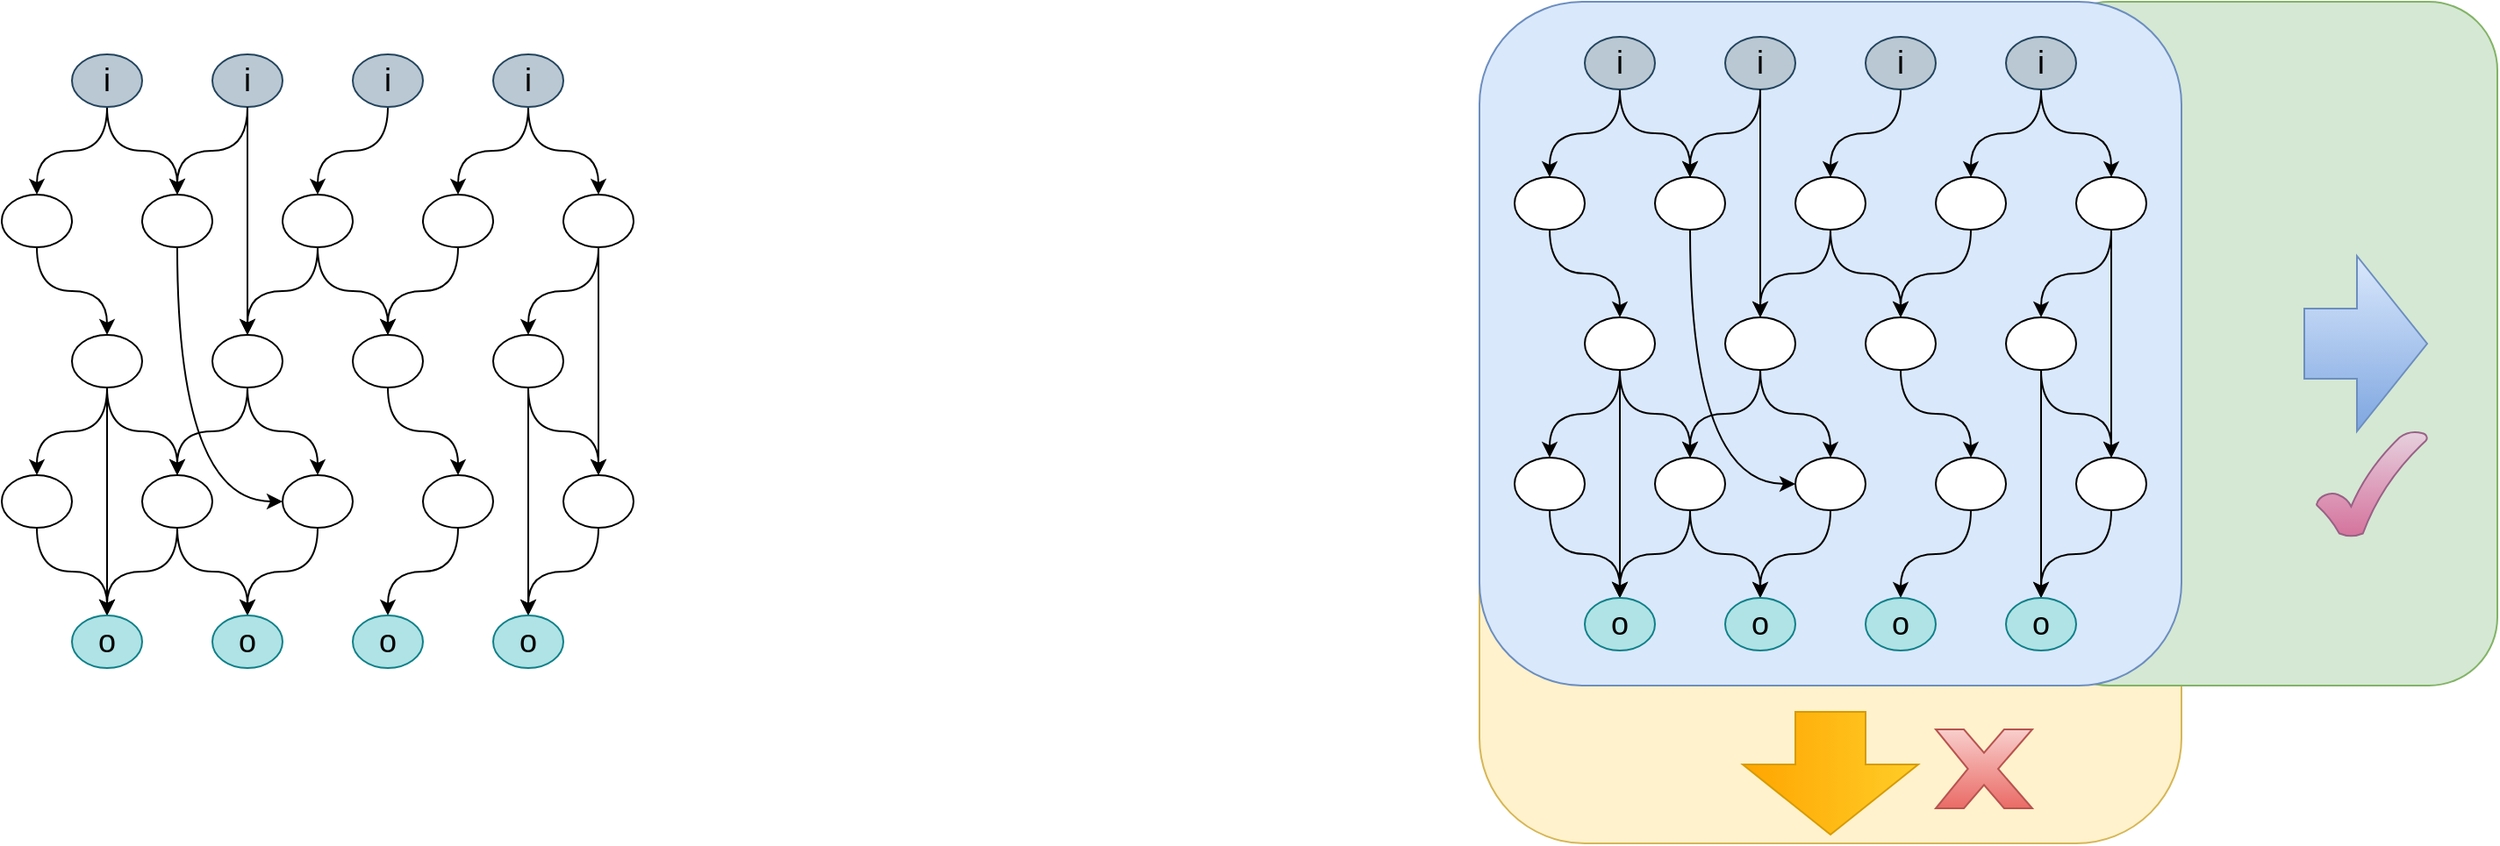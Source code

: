 <mxfile version="24.6.4" type="github" pages="3">
  <diagram id="PhRuBHv0i8EUlA6rLvvD" name="第 1 页">
    <mxGraphModel dx="2856" dy="868" grid="0" gridSize="10" guides="1" tooltips="1" connect="1" arrows="1" fold="1" page="1" pageScale="1" pageWidth="1169" pageHeight="827" math="0" shadow="0">
      <root>
        <mxCell id="0" />
        <mxCell id="1" parent="0" />
        <mxCell id="JfLVG5m1EXEwXLsJx_JC-55" value="" style="rounded=1;whiteSpace=wrap;html=1;fontFamily=Helvetica;fontSize=11;labelBackgroundColor=default;fillColor=#fff2cc;strokeColor=#d6b656;" vertex="1" parent="1">
          <mxGeometry x="100" y="160" width="400" height="430" as="geometry" />
        </mxCell>
        <mxCell id="JfLVG5m1EXEwXLsJx_JC-53" value="" style="rounded=1;whiteSpace=wrap;html=1;fontFamily=Helvetica;fontSize=11;labelBackgroundColor=default;fillColor=#d5e8d4;strokeColor=#82b366;" vertex="1" parent="1">
          <mxGeometry x="420" y="110" width="260" height="390" as="geometry" />
        </mxCell>
        <mxCell id="JfLVG5m1EXEwXLsJx_JC-52" value="" style="rounded=1;whiteSpace=wrap;html=1;fontFamily=Helvetica;fontSize=11;labelBackgroundColor=default;fillColor=#dae8fc;strokeColor=#6c8ebf;" vertex="1" parent="1">
          <mxGeometry x="100" y="110" width="400" height="390" as="geometry" />
        </mxCell>
        <mxCell id="JfLVG5m1EXEwXLsJx_JC-23" style="edgeStyle=orthogonalEdgeStyle;rounded=0;orthogonalLoop=1;jettySize=auto;html=1;exitX=0.5;exitY=1;exitDx=0;exitDy=0;curved=1;" edge="1" parent="1" source="JfLVG5m1EXEwXLsJx_JC-1" target="JfLVG5m1EXEwXLsJx_JC-5">
          <mxGeometry relative="1" as="geometry" />
        </mxCell>
        <mxCell id="JfLVG5m1EXEwXLsJx_JC-24" style="edgeStyle=orthogonalEdgeStyle;rounded=0;orthogonalLoop=1;jettySize=auto;html=1;curved=1;" edge="1" parent="1" source="JfLVG5m1EXEwXLsJx_JC-1" target="JfLVG5m1EXEwXLsJx_JC-6">
          <mxGeometry relative="1" as="geometry" />
        </mxCell>
        <mxCell id="JfLVG5m1EXEwXLsJx_JC-1" value="i" style="ellipse;whiteSpace=wrap;html=1;fontSize=18;fillColor=#bac8d3;strokeColor=#23445d;" vertex="1" parent="1">
          <mxGeometry x="160" y="130" width="40" height="30" as="geometry" />
        </mxCell>
        <mxCell id="JfLVG5m1EXEwXLsJx_JC-25" style="edgeStyle=orthogonalEdgeStyle;rounded=0;orthogonalLoop=1;jettySize=auto;html=1;exitX=0.5;exitY=1;exitDx=0;exitDy=0;curved=1;" edge="1" parent="1" source="JfLVG5m1EXEwXLsJx_JC-2" target="JfLVG5m1EXEwXLsJx_JC-6">
          <mxGeometry relative="1" as="geometry" />
        </mxCell>
        <mxCell id="JfLVG5m1EXEwXLsJx_JC-2" value="i" style="ellipse;whiteSpace=wrap;html=1;fontSize=18;fillColor=#bac8d3;strokeColor=#23445d;" vertex="1" parent="1">
          <mxGeometry x="240" y="130" width="40" height="30" as="geometry" />
        </mxCell>
        <mxCell id="JfLVG5m1EXEwXLsJx_JC-26" style="edgeStyle=orthogonalEdgeStyle;rounded=0;orthogonalLoop=1;jettySize=auto;html=1;exitX=0.5;exitY=1;exitDx=0;exitDy=0;curved=1;" edge="1" parent="1" source="JfLVG5m1EXEwXLsJx_JC-3" target="JfLVG5m1EXEwXLsJx_JC-7">
          <mxGeometry relative="1" as="geometry" />
        </mxCell>
        <mxCell id="JfLVG5m1EXEwXLsJx_JC-3" value="i" style="ellipse;whiteSpace=wrap;html=1;fontSize=18;fillColor=#bac8d3;strokeColor=#23445d;" vertex="1" parent="1">
          <mxGeometry x="320" y="130" width="40" height="30" as="geometry" />
        </mxCell>
        <mxCell id="JfLVG5m1EXEwXLsJx_JC-27" style="edgeStyle=orthogonalEdgeStyle;rounded=0;orthogonalLoop=1;jettySize=auto;html=1;exitX=0.5;exitY=1;exitDx=0;exitDy=0;curved=1;" edge="1" parent="1" source="JfLVG5m1EXEwXLsJx_JC-4" target="JfLVG5m1EXEwXLsJx_JC-9">
          <mxGeometry relative="1" as="geometry" />
        </mxCell>
        <mxCell id="JfLVG5m1EXEwXLsJx_JC-28" style="edgeStyle=orthogonalEdgeStyle;rounded=0;orthogonalLoop=1;jettySize=auto;html=1;exitX=0.5;exitY=1;exitDx=0;exitDy=0;curved=1;" edge="1" parent="1" source="JfLVG5m1EXEwXLsJx_JC-4" target="JfLVG5m1EXEwXLsJx_JC-8">
          <mxGeometry relative="1" as="geometry" />
        </mxCell>
        <mxCell id="JfLVG5m1EXEwXLsJx_JC-4" value="i" style="ellipse;whiteSpace=wrap;html=1;fontSize=18;fillColor=#bac8d3;strokeColor=#23445d;" vertex="1" parent="1">
          <mxGeometry x="400" y="130" width="40" height="30" as="geometry" />
        </mxCell>
        <mxCell id="JfLVG5m1EXEwXLsJx_JC-29" style="edgeStyle=orthogonalEdgeStyle;shape=connector;curved=1;rounded=0;orthogonalLoop=1;jettySize=auto;html=1;exitX=0.5;exitY=1;exitDx=0;exitDy=0;strokeColor=default;align=center;verticalAlign=middle;fontFamily=Helvetica;fontSize=11;fontColor=default;labelBackgroundColor=default;endArrow=classic;" edge="1" parent="1" source="JfLVG5m1EXEwXLsJx_JC-5" target="JfLVG5m1EXEwXLsJx_JC-10">
          <mxGeometry relative="1" as="geometry" />
        </mxCell>
        <mxCell id="JfLVG5m1EXEwXLsJx_JC-5" value="" style="ellipse;whiteSpace=wrap;html=1;" vertex="1" parent="1">
          <mxGeometry x="120" y="210" width="40" height="30" as="geometry" />
        </mxCell>
        <mxCell id="JfLVG5m1EXEwXLsJx_JC-30" style="edgeStyle=orthogonalEdgeStyle;shape=connector;curved=1;rounded=0;orthogonalLoop=1;jettySize=auto;html=1;strokeColor=default;align=center;verticalAlign=middle;fontFamily=Helvetica;fontSize=11;fontColor=default;labelBackgroundColor=default;endArrow=classic;" edge="1" parent="1" source="JfLVG5m1EXEwXLsJx_JC-2" target="JfLVG5m1EXEwXLsJx_JC-11">
          <mxGeometry relative="1" as="geometry" />
        </mxCell>
        <mxCell id="JfLVG5m1EXEwXLsJx_JC-51" style="edgeStyle=orthogonalEdgeStyle;shape=connector;curved=1;rounded=0;orthogonalLoop=1;jettySize=auto;html=1;exitX=0.5;exitY=1;exitDx=0;exitDy=0;strokeColor=default;align=center;verticalAlign=middle;fontFamily=Helvetica;fontSize=11;fontColor=default;labelBackgroundColor=default;endArrow=classic;entryX=0;entryY=0.5;entryDx=0;entryDy=0;" edge="1" parent="1" source="JfLVG5m1EXEwXLsJx_JC-6" target="JfLVG5m1EXEwXLsJx_JC-16">
          <mxGeometry relative="1" as="geometry" />
        </mxCell>
        <mxCell id="JfLVG5m1EXEwXLsJx_JC-6" value="" style="ellipse;whiteSpace=wrap;html=1;" vertex="1" parent="1">
          <mxGeometry x="200" y="210" width="40" height="30" as="geometry" />
        </mxCell>
        <mxCell id="JfLVG5m1EXEwXLsJx_JC-31" style="edgeStyle=orthogonalEdgeStyle;shape=connector;curved=1;rounded=0;orthogonalLoop=1;jettySize=auto;html=1;exitX=0.5;exitY=1;exitDx=0;exitDy=0;strokeColor=default;align=center;verticalAlign=middle;fontFamily=Helvetica;fontSize=11;fontColor=default;labelBackgroundColor=default;endArrow=classic;" edge="1" parent="1" source="JfLVG5m1EXEwXLsJx_JC-7" target="JfLVG5m1EXEwXLsJx_JC-11">
          <mxGeometry relative="1" as="geometry" />
        </mxCell>
        <mxCell id="JfLVG5m1EXEwXLsJx_JC-32" style="edgeStyle=orthogonalEdgeStyle;shape=connector;curved=1;rounded=0;orthogonalLoop=1;jettySize=auto;html=1;strokeColor=default;align=center;verticalAlign=middle;fontFamily=Helvetica;fontSize=11;fontColor=default;labelBackgroundColor=default;endArrow=classic;" edge="1" parent="1" source="JfLVG5m1EXEwXLsJx_JC-7" target="JfLVG5m1EXEwXLsJx_JC-12">
          <mxGeometry relative="1" as="geometry" />
        </mxCell>
        <mxCell id="JfLVG5m1EXEwXLsJx_JC-7" value="" style="ellipse;whiteSpace=wrap;html=1;" vertex="1" parent="1">
          <mxGeometry x="280" y="210" width="40" height="30" as="geometry" />
        </mxCell>
        <mxCell id="JfLVG5m1EXEwXLsJx_JC-33" style="edgeStyle=orthogonalEdgeStyle;shape=connector;curved=1;rounded=0;orthogonalLoop=1;jettySize=auto;html=1;strokeColor=default;align=center;verticalAlign=middle;fontFamily=Helvetica;fontSize=11;fontColor=default;labelBackgroundColor=default;endArrow=classic;" edge="1" parent="1" source="JfLVG5m1EXEwXLsJx_JC-8" target="JfLVG5m1EXEwXLsJx_JC-12">
          <mxGeometry relative="1" as="geometry" />
        </mxCell>
        <mxCell id="JfLVG5m1EXEwXLsJx_JC-8" value="" style="ellipse;whiteSpace=wrap;html=1;" vertex="1" parent="1">
          <mxGeometry x="360" y="210" width="40" height="30" as="geometry" />
        </mxCell>
        <mxCell id="JfLVG5m1EXEwXLsJx_JC-34" style="edgeStyle=orthogonalEdgeStyle;shape=connector;curved=1;rounded=0;orthogonalLoop=1;jettySize=auto;html=1;exitX=0.5;exitY=1;exitDx=0;exitDy=0;strokeColor=default;align=center;verticalAlign=middle;fontFamily=Helvetica;fontSize=11;fontColor=default;labelBackgroundColor=default;endArrow=classic;" edge="1" parent="1" source="JfLVG5m1EXEwXLsJx_JC-9" target="JfLVG5m1EXEwXLsJx_JC-18">
          <mxGeometry relative="1" as="geometry" />
        </mxCell>
        <mxCell id="JfLVG5m1EXEwXLsJx_JC-35" style="edgeStyle=orthogonalEdgeStyle;shape=connector;curved=1;rounded=0;orthogonalLoop=1;jettySize=auto;html=1;strokeColor=default;align=center;verticalAlign=middle;fontFamily=Helvetica;fontSize=11;fontColor=default;labelBackgroundColor=default;endArrow=classic;" edge="1" parent="1" source="JfLVG5m1EXEwXLsJx_JC-9" target="JfLVG5m1EXEwXLsJx_JC-13">
          <mxGeometry relative="1" as="geometry" />
        </mxCell>
        <mxCell id="JfLVG5m1EXEwXLsJx_JC-9" value="" style="ellipse;whiteSpace=wrap;html=1;" vertex="1" parent="1">
          <mxGeometry x="440" y="210" width="40" height="30" as="geometry" />
        </mxCell>
        <mxCell id="JfLVG5m1EXEwXLsJx_JC-36" style="edgeStyle=orthogonalEdgeStyle;shape=connector;curved=1;rounded=0;orthogonalLoop=1;jettySize=auto;html=1;strokeColor=default;align=center;verticalAlign=middle;fontFamily=Helvetica;fontSize=11;fontColor=default;labelBackgroundColor=default;endArrow=classic;" edge="1" parent="1" source="JfLVG5m1EXEwXLsJx_JC-10" target="JfLVG5m1EXEwXLsJx_JC-14">
          <mxGeometry relative="1" as="geometry" />
        </mxCell>
        <mxCell id="JfLVG5m1EXEwXLsJx_JC-37" style="edgeStyle=orthogonalEdgeStyle;shape=connector;curved=1;rounded=0;orthogonalLoop=1;jettySize=auto;html=1;strokeColor=default;align=center;verticalAlign=middle;fontFamily=Helvetica;fontSize=11;fontColor=default;labelBackgroundColor=default;endArrow=classic;" edge="1" parent="1" source="JfLVG5m1EXEwXLsJx_JC-10" target="JfLVG5m1EXEwXLsJx_JC-15">
          <mxGeometry relative="1" as="geometry" />
        </mxCell>
        <mxCell id="JfLVG5m1EXEwXLsJx_JC-38" style="edgeStyle=orthogonalEdgeStyle;shape=connector;curved=1;rounded=0;orthogonalLoop=1;jettySize=auto;html=1;strokeColor=default;align=center;verticalAlign=middle;fontFamily=Helvetica;fontSize=11;fontColor=default;labelBackgroundColor=default;endArrow=classic;" edge="1" parent="1" source="JfLVG5m1EXEwXLsJx_JC-10" target="JfLVG5m1EXEwXLsJx_JC-19">
          <mxGeometry relative="1" as="geometry" />
        </mxCell>
        <mxCell id="JfLVG5m1EXEwXLsJx_JC-10" value="" style="ellipse;whiteSpace=wrap;html=1;" vertex="1" parent="1">
          <mxGeometry x="160" y="290" width="40" height="30" as="geometry" />
        </mxCell>
        <mxCell id="JfLVG5m1EXEwXLsJx_JC-39" style="edgeStyle=orthogonalEdgeStyle;shape=connector;curved=1;rounded=0;orthogonalLoop=1;jettySize=auto;html=1;strokeColor=default;align=center;verticalAlign=middle;fontFamily=Helvetica;fontSize=11;fontColor=default;labelBackgroundColor=default;endArrow=classic;" edge="1" parent="1" source="JfLVG5m1EXEwXLsJx_JC-11" target="JfLVG5m1EXEwXLsJx_JC-15">
          <mxGeometry relative="1" as="geometry" />
        </mxCell>
        <mxCell id="JfLVG5m1EXEwXLsJx_JC-40" style="edgeStyle=orthogonalEdgeStyle;shape=connector;curved=1;rounded=0;orthogonalLoop=1;jettySize=auto;html=1;strokeColor=default;align=center;verticalAlign=middle;fontFamily=Helvetica;fontSize=11;fontColor=default;labelBackgroundColor=default;endArrow=classic;" edge="1" parent="1" source="JfLVG5m1EXEwXLsJx_JC-11" target="JfLVG5m1EXEwXLsJx_JC-16">
          <mxGeometry relative="1" as="geometry" />
        </mxCell>
        <mxCell id="JfLVG5m1EXEwXLsJx_JC-11" value="" style="ellipse;whiteSpace=wrap;html=1;" vertex="1" parent="1">
          <mxGeometry x="240" y="290" width="40" height="30" as="geometry" />
        </mxCell>
        <mxCell id="JfLVG5m1EXEwXLsJx_JC-41" style="edgeStyle=orthogonalEdgeStyle;shape=connector;curved=1;rounded=0;orthogonalLoop=1;jettySize=auto;html=1;strokeColor=default;align=center;verticalAlign=middle;fontFamily=Helvetica;fontSize=11;fontColor=default;labelBackgroundColor=default;endArrow=classic;" edge="1" parent="1" source="JfLVG5m1EXEwXLsJx_JC-12" target="JfLVG5m1EXEwXLsJx_JC-17">
          <mxGeometry relative="1" as="geometry" />
        </mxCell>
        <mxCell id="JfLVG5m1EXEwXLsJx_JC-12" value="" style="ellipse;whiteSpace=wrap;html=1;" vertex="1" parent="1">
          <mxGeometry x="320" y="290" width="40" height="30" as="geometry" />
        </mxCell>
        <mxCell id="JfLVG5m1EXEwXLsJx_JC-42" style="edgeStyle=orthogonalEdgeStyle;shape=connector;curved=1;rounded=0;orthogonalLoop=1;jettySize=auto;html=1;entryX=0.5;entryY=0;entryDx=0;entryDy=0;strokeColor=default;align=center;verticalAlign=middle;fontFamily=Helvetica;fontSize=11;fontColor=default;labelBackgroundColor=default;endArrow=classic;" edge="1" parent="1" source="JfLVG5m1EXEwXLsJx_JC-13" target="JfLVG5m1EXEwXLsJx_JC-22">
          <mxGeometry relative="1" as="geometry" />
        </mxCell>
        <mxCell id="JfLVG5m1EXEwXLsJx_JC-43" style="edgeStyle=orthogonalEdgeStyle;shape=connector;curved=1;rounded=0;orthogonalLoop=1;jettySize=auto;html=1;strokeColor=default;align=center;verticalAlign=middle;fontFamily=Helvetica;fontSize=11;fontColor=default;labelBackgroundColor=default;endArrow=classic;" edge="1" parent="1" source="JfLVG5m1EXEwXLsJx_JC-13" target="JfLVG5m1EXEwXLsJx_JC-18">
          <mxGeometry relative="1" as="geometry" />
        </mxCell>
        <mxCell id="JfLVG5m1EXEwXLsJx_JC-13" value="" style="ellipse;whiteSpace=wrap;html=1;" vertex="1" parent="1">
          <mxGeometry x="400" y="290" width="40" height="30" as="geometry" />
        </mxCell>
        <mxCell id="JfLVG5m1EXEwXLsJx_JC-50" style="edgeStyle=orthogonalEdgeStyle;shape=connector;curved=1;rounded=0;orthogonalLoop=1;jettySize=auto;html=1;exitX=0.5;exitY=1;exitDx=0;exitDy=0;strokeColor=default;align=center;verticalAlign=middle;fontFamily=Helvetica;fontSize=11;fontColor=default;labelBackgroundColor=default;endArrow=classic;" edge="1" parent="1" source="JfLVG5m1EXEwXLsJx_JC-14" target="JfLVG5m1EXEwXLsJx_JC-19">
          <mxGeometry relative="1" as="geometry" />
        </mxCell>
        <mxCell id="JfLVG5m1EXEwXLsJx_JC-14" value="" style="ellipse;whiteSpace=wrap;html=1;" vertex="1" parent="1">
          <mxGeometry x="120" y="370" width="40" height="30" as="geometry" />
        </mxCell>
        <mxCell id="JfLVG5m1EXEwXLsJx_JC-47" style="edgeStyle=orthogonalEdgeStyle;shape=connector;curved=1;rounded=0;orthogonalLoop=1;jettySize=auto;html=1;exitX=0.5;exitY=1;exitDx=0;exitDy=0;strokeColor=default;align=center;verticalAlign=middle;fontFamily=Helvetica;fontSize=11;fontColor=default;labelBackgroundColor=default;endArrow=classic;" edge="1" parent="1" source="JfLVG5m1EXEwXLsJx_JC-15" target="JfLVG5m1EXEwXLsJx_JC-20">
          <mxGeometry relative="1" as="geometry" />
        </mxCell>
        <mxCell id="JfLVG5m1EXEwXLsJx_JC-49" style="edgeStyle=orthogonalEdgeStyle;shape=connector;curved=1;rounded=0;orthogonalLoop=1;jettySize=auto;html=1;exitX=0.5;exitY=1;exitDx=0;exitDy=0;strokeColor=default;align=center;verticalAlign=middle;fontFamily=Helvetica;fontSize=11;fontColor=default;labelBackgroundColor=default;endArrow=classic;" edge="1" parent="1" source="JfLVG5m1EXEwXLsJx_JC-15" target="JfLVG5m1EXEwXLsJx_JC-19">
          <mxGeometry relative="1" as="geometry" />
        </mxCell>
        <mxCell id="JfLVG5m1EXEwXLsJx_JC-15" value="" style="ellipse;whiteSpace=wrap;html=1;" vertex="1" parent="1">
          <mxGeometry x="200" y="370" width="40" height="30" as="geometry" />
        </mxCell>
        <mxCell id="JfLVG5m1EXEwXLsJx_JC-46" style="edgeStyle=orthogonalEdgeStyle;shape=connector;curved=1;rounded=0;orthogonalLoop=1;jettySize=auto;html=1;strokeColor=default;align=center;verticalAlign=middle;fontFamily=Helvetica;fontSize=11;fontColor=default;labelBackgroundColor=default;endArrow=classic;" edge="1" parent="1" source="JfLVG5m1EXEwXLsJx_JC-16" target="JfLVG5m1EXEwXLsJx_JC-20">
          <mxGeometry relative="1" as="geometry" />
        </mxCell>
        <mxCell id="JfLVG5m1EXEwXLsJx_JC-16" value="" style="ellipse;whiteSpace=wrap;html=1;" vertex="1" parent="1">
          <mxGeometry x="280" y="370" width="40" height="30" as="geometry" />
        </mxCell>
        <mxCell id="JfLVG5m1EXEwXLsJx_JC-45" style="edgeStyle=orthogonalEdgeStyle;shape=connector;curved=1;rounded=0;orthogonalLoop=1;jettySize=auto;html=1;strokeColor=default;align=center;verticalAlign=middle;fontFamily=Helvetica;fontSize=11;fontColor=default;labelBackgroundColor=default;endArrow=classic;" edge="1" parent="1" source="JfLVG5m1EXEwXLsJx_JC-17" target="JfLVG5m1EXEwXLsJx_JC-21">
          <mxGeometry relative="1" as="geometry" />
        </mxCell>
        <mxCell id="JfLVG5m1EXEwXLsJx_JC-17" value="" style="ellipse;whiteSpace=wrap;html=1;" vertex="1" parent="1">
          <mxGeometry x="360" y="370" width="40" height="30" as="geometry" />
        </mxCell>
        <mxCell id="JfLVG5m1EXEwXLsJx_JC-44" style="edgeStyle=orthogonalEdgeStyle;shape=connector;curved=1;rounded=0;orthogonalLoop=1;jettySize=auto;html=1;exitX=0.5;exitY=1;exitDx=0;exitDy=0;strokeColor=default;align=center;verticalAlign=middle;fontFamily=Helvetica;fontSize=11;fontColor=default;labelBackgroundColor=default;endArrow=classic;" edge="1" parent="1" source="JfLVG5m1EXEwXLsJx_JC-18" target="JfLVG5m1EXEwXLsJx_JC-22">
          <mxGeometry relative="1" as="geometry" />
        </mxCell>
        <mxCell id="JfLVG5m1EXEwXLsJx_JC-18" value="" style="ellipse;whiteSpace=wrap;html=1;" vertex="1" parent="1">
          <mxGeometry x="440" y="370" width="40" height="30" as="geometry" />
        </mxCell>
        <mxCell id="JfLVG5m1EXEwXLsJx_JC-19" value="o" style="ellipse;whiteSpace=wrap;html=1;fontSize=18;fillColor=#b0e3e6;strokeColor=#0e8088;" vertex="1" parent="1">
          <mxGeometry x="160" y="450" width="40" height="30" as="geometry" />
        </mxCell>
        <mxCell id="JfLVG5m1EXEwXLsJx_JC-20" value="o" style="ellipse;whiteSpace=wrap;html=1;fontSize=18;fillColor=#b0e3e6;strokeColor=#0e8088;" vertex="1" parent="1">
          <mxGeometry x="240" y="450" width="40" height="30" as="geometry" />
        </mxCell>
        <mxCell id="JfLVG5m1EXEwXLsJx_JC-21" value="o" style="ellipse;whiteSpace=wrap;html=1;fontSize=18;fillColor=#b0e3e6;strokeColor=#0e8088;" vertex="1" parent="1">
          <mxGeometry x="320" y="450" width="40" height="30" as="geometry" />
        </mxCell>
        <mxCell id="JfLVG5m1EXEwXLsJx_JC-22" value="o" style="ellipse;whiteSpace=wrap;html=1;fontSize=18;fillColor=#b0e3e6;strokeColor=#0e8088;" vertex="1" parent="1">
          <mxGeometry x="400" y="450" width="40" height="30" as="geometry" />
        </mxCell>
        <mxCell id="JfLVG5m1EXEwXLsJx_JC-57" value="" style="html=1;shadow=0;dashed=0;align=center;verticalAlign=middle;shape=mxgraph.arrows2.arrow;dy=0.6;dx=40;notch=0;fontFamily=Helvetica;fontSize=11;labelBackgroundColor=default;fillColor=#dae8fc;gradientColor=#7ea6e0;strokeColor=#6c8ebf;" vertex="1" parent="1">
          <mxGeometry x="570" y="255" width="70" height="100" as="geometry" />
        </mxCell>
        <mxCell id="JfLVG5m1EXEwXLsJx_JC-58" value="" style="html=1;shadow=0;dashed=0;align=center;verticalAlign=middle;shape=mxgraph.arrows2.arrow;dy=0.6;dx=40;notch=0;fontFamily=Helvetica;fontSize=11;labelBackgroundColor=default;fillColor=#ffcd28;gradientColor=#ffa500;strokeColor=#d79b00;rotation=90;" vertex="1" parent="1">
          <mxGeometry x="265" y="500" width="70" height="100" as="geometry" />
        </mxCell>
        <mxCell id="JfLVG5m1EXEwXLsJx_JC-59" value="" style="verticalLabelPosition=bottom;verticalAlign=top;html=1;shape=mxgraph.basic.x;fontFamily=Helvetica;fontSize=11;labelBackgroundColor=default;fillColor=#f8cecc;gradientColor=#ea6b66;strokeColor=#b85450;" vertex="1" parent="1">
          <mxGeometry x="360" y="525" width="55" height="45" as="geometry" />
        </mxCell>
        <mxCell id="JfLVG5m1EXEwXLsJx_JC-60" value="" style="verticalLabelPosition=bottom;verticalAlign=top;html=1;shape=mxgraph.basic.tick;fontFamily=Helvetica;fontSize=11;labelBackgroundColor=default;fillColor=#e6d0de;gradientColor=#d5739d;strokeColor=#996185;" vertex="1" parent="1">
          <mxGeometry x="577" y="355" width="63" height="60" as="geometry" />
        </mxCell>
        <mxCell id="JfLVG5m1EXEwXLsJx_JC-61" style="edgeStyle=orthogonalEdgeStyle;rounded=0;orthogonalLoop=1;jettySize=auto;html=1;exitX=0.5;exitY=1;exitDx=0;exitDy=0;curved=1;" edge="1" parent="1" source="JfLVG5m1EXEwXLsJx_JC-63" target="JfLVG5m1EXEwXLsJx_JC-72">
          <mxGeometry relative="1" as="geometry" />
        </mxCell>
        <mxCell id="JfLVG5m1EXEwXLsJx_JC-62" style="edgeStyle=orthogonalEdgeStyle;rounded=0;orthogonalLoop=1;jettySize=auto;html=1;curved=1;" edge="1" parent="1" source="JfLVG5m1EXEwXLsJx_JC-63" target="JfLVG5m1EXEwXLsJx_JC-75">
          <mxGeometry relative="1" as="geometry" />
        </mxCell>
        <mxCell id="JfLVG5m1EXEwXLsJx_JC-63" value="i" style="ellipse;whiteSpace=wrap;html=1;fontSize=18;fillColor=#bac8d3;strokeColor=#23445d;" vertex="1" parent="1">
          <mxGeometry x="-702" y="140" width="40" height="30" as="geometry" />
        </mxCell>
        <mxCell id="JfLVG5m1EXEwXLsJx_JC-64" style="edgeStyle=orthogonalEdgeStyle;rounded=0;orthogonalLoop=1;jettySize=auto;html=1;exitX=0.5;exitY=1;exitDx=0;exitDy=0;curved=1;" edge="1" parent="1" source="JfLVG5m1EXEwXLsJx_JC-65" target="JfLVG5m1EXEwXLsJx_JC-75">
          <mxGeometry relative="1" as="geometry" />
        </mxCell>
        <mxCell id="JfLVG5m1EXEwXLsJx_JC-65" value="i" style="ellipse;whiteSpace=wrap;html=1;fontSize=18;fillColor=#bac8d3;strokeColor=#23445d;" vertex="1" parent="1">
          <mxGeometry x="-622" y="140" width="40" height="30" as="geometry" />
        </mxCell>
        <mxCell id="JfLVG5m1EXEwXLsJx_JC-66" style="edgeStyle=orthogonalEdgeStyle;rounded=0;orthogonalLoop=1;jettySize=auto;html=1;exitX=0.5;exitY=1;exitDx=0;exitDy=0;curved=1;" edge="1" parent="1" source="JfLVG5m1EXEwXLsJx_JC-67" target="JfLVG5m1EXEwXLsJx_JC-78">
          <mxGeometry relative="1" as="geometry" />
        </mxCell>
        <mxCell id="JfLVG5m1EXEwXLsJx_JC-67" value="i" style="ellipse;whiteSpace=wrap;html=1;fontSize=18;fillColor=#bac8d3;strokeColor=#23445d;" vertex="1" parent="1">
          <mxGeometry x="-542" y="140" width="40" height="30" as="geometry" />
        </mxCell>
        <mxCell id="JfLVG5m1EXEwXLsJx_JC-68" style="edgeStyle=orthogonalEdgeStyle;rounded=0;orthogonalLoop=1;jettySize=auto;html=1;exitX=0.5;exitY=1;exitDx=0;exitDy=0;curved=1;" edge="1" parent="1" source="JfLVG5m1EXEwXLsJx_JC-70" target="JfLVG5m1EXEwXLsJx_JC-83">
          <mxGeometry relative="1" as="geometry" />
        </mxCell>
        <mxCell id="JfLVG5m1EXEwXLsJx_JC-69" style="edgeStyle=orthogonalEdgeStyle;rounded=0;orthogonalLoop=1;jettySize=auto;html=1;exitX=0.5;exitY=1;exitDx=0;exitDy=0;curved=1;" edge="1" parent="1" source="JfLVG5m1EXEwXLsJx_JC-70" target="JfLVG5m1EXEwXLsJx_JC-80">
          <mxGeometry relative="1" as="geometry" />
        </mxCell>
        <mxCell id="JfLVG5m1EXEwXLsJx_JC-70" value="i" style="ellipse;whiteSpace=wrap;html=1;fontSize=18;fillColor=#bac8d3;strokeColor=#23445d;" vertex="1" parent="1">
          <mxGeometry x="-462" y="140" width="40" height="30" as="geometry" />
        </mxCell>
        <mxCell id="JfLVG5m1EXEwXLsJx_JC-71" style="edgeStyle=orthogonalEdgeStyle;shape=connector;curved=1;rounded=0;orthogonalLoop=1;jettySize=auto;html=1;exitX=0.5;exitY=1;exitDx=0;exitDy=0;strokeColor=default;align=center;verticalAlign=middle;fontFamily=Helvetica;fontSize=11;fontColor=default;labelBackgroundColor=default;endArrow=classic;" edge="1" parent="1" source="JfLVG5m1EXEwXLsJx_JC-72" target="JfLVG5m1EXEwXLsJx_JC-87">
          <mxGeometry relative="1" as="geometry" />
        </mxCell>
        <mxCell id="JfLVG5m1EXEwXLsJx_JC-72" value="" style="ellipse;whiteSpace=wrap;html=1;" vertex="1" parent="1">
          <mxGeometry x="-742" y="220" width="40" height="30" as="geometry" />
        </mxCell>
        <mxCell id="JfLVG5m1EXEwXLsJx_JC-73" style="edgeStyle=orthogonalEdgeStyle;shape=connector;curved=1;rounded=0;orthogonalLoop=1;jettySize=auto;html=1;strokeColor=default;align=center;verticalAlign=middle;fontFamily=Helvetica;fontSize=11;fontColor=default;labelBackgroundColor=default;endArrow=classic;" edge="1" parent="1" source="JfLVG5m1EXEwXLsJx_JC-65" target="JfLVG5m1EXEwXLsJx_JC-90">
          <mxGeometry relative="1" as="geometry" />
        </mxCell>
        <mxCell id="JfLVG5m1EXEwXLsJx_JC-74" style="edgeStyle=orthogonalEdgeStyle;shape=connector;curved=1;rounded=0;orthogonalLoop=1;jettySize=auto;html=1;exitX=0.5;exitY=1;exitDx=0;exitDy=0;strokeColor=default;align=center;verticalAlign=middle;fontFamily=Helvetica;fontSize=11;fontColor=default;labelBackgroundColor=default;endArrow=classic;entryX=0;entryY=0.5;entryDx=0;entryDy=0;" edge="1" parent="1" source="JfLVG5m1EXEwXLsJx_JC-75" target="JfLVG5m1EXEwXLsJx_JC-102">
          <mxGeometry relative="1" as="geometry" />
        </mxCell>
        <mxCell id="JfLVG5m1EXEwXLsJx_JC-75" value="" style="ellipse;whiteSpace=wrap;html=1;" vertex="1" parent="1">
          <mxGeometry x="-662" y="220" width="40" height="30" as="geometry" />
        </mxCell>
        <mxCell id="JfLVG5m1EXEwXLsJx_JC-76" style="edgeStyle=orthogonalEdgeStyle;shape=connector;curved=1;rounded=0;orthogonalLoop=1;jettySize=auto;html=1;exitX=0.5;exitY=1;exitDx=0;exitDy=0;strokeColor=default;align=center;verticalAlign=middle;fontFamily=Helvetica;fontSize=11;fontColor=default;labelBackgroundColor=default;endArrow=classic;" edge="1" parent="1" source="JfLVG5m1EXEwXLsJx_JC-78" target="JfLVG5m1EXEwXLsJx_JC-90">
          <mxGeometry relative="1" as="geometry" />
        </mxCell>
        <mxCell id="JfLVG5m1EXEwXLsJx_JC-77" style="edgeStyle=orthogonalEdgeStyle;shape=connector;curved=1;rounded=0;orthogonalLoop=1;jettySize=auto;html=1;strokeColor=default;align=center;verticalAlign=middle;fontFamily=Helvetica;fontSize=11;fontColor=default;labelBackgroundColor=default;endArrow=classic;" edge="1" parent="1" source="JfLVG5m1EXEwXLsJx_JC-78" target="JfLVG5m1EXEwXLsJx_JC-92">
          <mxGeometry relative="1" as="geometry" />
        </mxCell>
        <mxCell id="JfLVG5m1EXEwXLsJx_JC-78" value="" style="ellipse;whiteSpace=wrap;html=1;" vertex="1" parent="1">
          <mxGeometry x="-582" y="220" width="40" height="30" as="geometry" />
        </mxCell>
        <mxCell id="JfLVG5m1EXEwXLsJx_JC-79" style="edgeStyle=orthogonalEdgeStyle;shape=connector;curved=1;rounded=0;orthogonalLoop=1;jettySize=auto;html=1;strokeColor=default;align=center;verticalAlign=middle;fontFamily=Helvetica;fontSize=11;fontColor=default;labelBackgroundColor=default;endArrow=classic;" edge="1" parent="1" source="JfLVG5m1EXEwXLsJx_JC-80" target="JfLVG5m1EXEwXLsJx_JC-92">
          <mxGeometry relative="1" as="geometry" />
        </mxCell>
        <mxCell id="JfLVG5m1EXEwXLsJx_JC-80" value="" style="ellipse;whiteSpace=wrap;html=1;" vertex="1" parent="1">
          <mxGeometry x="-502" y="220" width="40" height="30" as="geometry" />
        </mxCell>
        <mxCell id="JfLVG5m1EXEwXLsJx_JC-81" style="edgeStyle=orthogonalEdgeStyle;shape=connector;curved=1;rounded=0;orthogonalLoop=1;jettySize=auto;html=1;exitX=0.5;exitY=1;exitDx=0;exitDy=0;strokeColor=default;align=center;verticalAlign=middle;fontFamily=Helvetica;fontSize=11;fontColor=default;labelBackgroundColor=default;endArrow=classic;" edge="1" parent="1" source="JfLVG5m1EXEwXLsJx_JC-83" target="JfLVG5m1EXEwXLsJx_JC-106">
          <mxGeometry relative="1" as="geometry" />
        </mxCell>
        <mxCell id="JfLVG5m1EXEwXLsJx_JC-82" style="edgeStyle=orthogonalEdgeStyle;shape=connector;curved=1;rounded=0;orthogonalLoop=1;jettySize=auto;html=1;strokeColor=default;align=center;verticalAlign=middle;fontFamily=Helvetica;fontSize=11;fontColor=default;labelBackgroundColor=default;endArrow=classic;" edge="1" parent="1" source="JfLVG5m1EXEwXLsJx_JC-83" target="JfLVG5m1EXEwXLsJx_JC-95">
          <mxGeometry relative="1" as="geometry" />
        </mxCell>
        <mxCell id="JfLVG5m1EXEwXLsJx_JC-83" value="" style="ellipse;whiteSpace=wrap;html=1;" vertex="1" parent="1">
          <mxGeometry x="-422" y="220" width="40" height="30" as="geometry" />
        </mxCell>
        <mxCell id="JfLVG5m1EXEwXLsJx_JC-84" style="edgeStyle=orthogonalEdgeStyle;shape=connector;curved=1;rounded=0;orthogonalLoop=1;jettySize=auto;html=1;strokeColor=default;align=center;verticalAlign=middle;fontFamily=Helvetica;fontSize=11;fontColor=default;labelBackgroundColor=default;endArrow=classic;" edge="1" parent="1" source="JfLVG5m1EXEwXLsJx_JC-87" target="JfLVG5m1EXEwXLsJx_JC-97">
          <mxGeometry relative="1" as="geometry" />
        </mxCell>
        <mxCell id="JfLVG5m1EXEwXLsJx_JC-85" style="edgeStyle=orthogonalEdgeStyle;shape=connector;curved=1;rounded=0;orthogonalLoop=1;jettySize=auto;html=1;strokeColor=default;align=center;verticalAlign=middle;fontFamily=Helvetica;fontSize=11;fontColor=default;labelBackgroundColor=default;endArrow=classic;" edge="1" parent="1" source="JfLVG5m1EXEwXLsJx_JC-87" target="JfLVG5m1EXEwXLsJx_JC-100">
          <mxGeometry relative="1" as="geometry" />
        </mxCell>
        <mxCell id="JfLVG5m1EXEwXLsJx_JC-86" style="edgeStyle=orthogonalEdgeStyle;shape=connector;curved=1;rounded=0;orthogonalLoop=1;jettySize=auto;html=1;strokeColor=default;align=center;verticalAlign=middle;fontFamily=Helvetica;fontSize=11;fontColor=default;labelBackgroundColor=default;endArrow=classic;" edge="1" parent="1" source="JfLVG5m1EXEwXLsJx_JC-87" target="JfLVG5m1EXEwXLsJx_JC-107">
          <mxGeometry relative="1" as="geometry" />
        </mxCell>
        <mxCell id="JfLVG5m1EXEwXLsJx_JC-87" value="" style="ellipse;whiteSpace=wrap;html=1;" vertex="1" parent="1">
          <mxGeometry x="-702" y="300" width="40" height="30" as="geometry" />
        </mxCell>
        <mxCell id="JfLVG5m1EXEwXLsJx_JC-88" style="edgeStyle=orthogonalEdgeStyle;shape=connector;curved=1;rounded=0;orthogonalLoop=1;jettySize=auto;html=1;strokeColor=default;align=center;verticalAlign=middle;fontFamily=Helvetica;fontSize=11;fontColor=default;labelBackgroundColor=default;endArrow=classic;" edge="1" parent="1" source="JfLVG5m1EXEwXLsJx_JC-90" target="JfLVG5m1EXEwXLsJx_JC-100">
          <mxGeometry relative="1" as="geometry" />
        </mxCell>
        <mxCell id="JfLVG5m1EXEwXLsJx_JC-89" style="edgeStyle=orthogonalEdgeStyle;shape=connector;curved=1;rounded=0;orthogonalLoop=1;jettySize=auto;html=1;strokeColor=default;align=center;verticalAlign=middle;fontFamily=Helvetica;fontSize=11;fontColor=default;labelBackgroundColor=default;endArrow=classic;" edge="1" parent="1" source="JfLVG5m1EXEwXLsJx_JC-90" target="JfLVG5m1EXEwXLsJx_JC-102">
          <mxGeometry relative="1" as="geometry" />
        </mxCell>
        <mxCell id="JfLVG5m1EXEwXLsJx_JC-90" value="" style="ellipse;whiteSpace=wrap;html=1;" vertex="1" parent="1">
          <mxGeometry x="-622" y="300" width="40" height="30" as="geometry" />
        </mxCell>
        <mxCell id="JfLVG5m1EXEwXLsJx_JC-91" style="edgeStyle=orthogonalEdgeStyle;shape=connector;curved=1;rounded=0;orthogonalLoop=1;jettySize=auto;html=1;strokeColor=default;align=center;verticalAlign=middle;fontFamily=Helvetica;fontSize=11;fontColor=default;labelBackgroundColor=default;endArrow=classic;" edge="1" parent="1" source="JfLVG5m1EXEwXLsJx_JC-92" target="JfLVG5m1EXEwXLsJx_JC-104">
          <mxGeometry relative="1" as="geometry" />
        </mxCell>
        <mxCell id="JfLVG5m1EXEwXLsJx_JC-92" value="" style="ellipse;whiteSpace=wrap;html=1;" vertex="1" parent="1">
          <mxGeometry x="-542" y="300" width="40" height="30" as="geometry" />
        </mxCell>
        <mxCell id="JfLVG5m1EXEwXLsJx_JC-93" style="edgeStyle=orthogonalEdgeStyle;shape=connector;curved=1;rounded=0;orthogonalLoop=1;jettySize=auto;html=1;entryX=0.5;entryY=0;entryDx=0;entryDy=0;strokeColor=default;align=center;verticalAlign=middle;fontFamily=Helvetica;fontSize=11;fontColor=default;labelBackgroundColor=default;endArrow=classic;" edge="1" parent="1" source="JfLVG5m1EXEwXLsJx_JC-95" target="JfLVG5m1EXEwXLsJx_JC-110">
          <mxGeometry relative="1" as="geometry" />
        </mxCell>
        <mxCell id="JfLVG5m1EXEwXLsJx_JC-94" style="edgeStyle=orthogonalEdgeStyle;shape=connector;curved=1;rounded=0;orthogonalLoop=1;jettySize=auto;html=1;strokeColor=default;align=center;verticalAlign=middle;fontFamily=Helvetica;fontSize=11;fontColor=default;labelBackgroundColor=default;endArrow=classic;" edge="1" parent="1" source="JfLVG5m1EXEwXLsJx_JC-95" target="JfLVG5m1EXEwXLsJx_JC-106">
          <mxGeometry relative="1" as="geometry" />
        </mxCell>
        <mxCell id="JfLVG5m1EXEwXLsJx_JC-95" value="" style="ellipse;whiteSpace=wrap;html=1;" vertex="1" parent="1">
          <mxGeometry x="-462" y="300" width="40" height="30" as="geometry" />
        </mxCell>
        <mxCell id="JfLVG5m1EXEwXLsJx_JC-96" style="edgeStyle=orthogonalEdgeStyle;shape=connector;curved=1;rounded=0;orthogonalLoop=1;jettySize=auto;html=1;exitX=0.5;exitY=1;exitDx=0;exitDy=0;strokeColor=default;align=center;verticalAlign=middle;fontFamily=Helvetica;fontSize=11;fontColor=default;labelBackgroundColor=default;endArrow=classic;" edge="1" parent="1" source="JfLVG5m1EXEwXLsJx_JC-97" target="JfLVG5m1EXEwXLsJx_JC-107">
          <mxGeometry relative="1" as="geometry" />
        </mxCell>
        <mxCell id="JfLVG5m1EXEwXLsJx_JC-97" value="" style="ellipse;whiteSpace=wrap;html=1;" vertex="1" parent="1">
          <mxGeometry x="-742" y="380" width="40" height="30" as="geometry" />
        </mxCell>
        <mxCell id="JfLVG5m1EXEwXLsJx_JC-98" style="edgeStyle=orthogonalEdgeStyle;shape=connector;curved=1;rounded=0;orthogonalLoop=1;jettySize=auto;html=1;exitX=0.5;exitY=1;exitDx=0;exitDy=0;strokeColor=default;align=center;verticalAlign=middle;fontFamily=Helvetica;fontSize=11;fontColor=default;labelBackgroundColor=default;endArrow=classic;" edge="1" parent="1" source="JfLVG5m1EXEwXLsJx_JC-100" target="JfLVG5m1EXEwXLsJx_JC-108">
          <mxGeometry relative="1" as="geometry" />
        </mxCell>
        <mxCell id="JfLVG5m1EXEwXLsJx_JC-99" style="edgeStyle=orthogonalEdgeStyle;shape=connector;curved=1;rounded=0;orthogonalLoop=1;jettySize=auto;html=1;exitX=0.5;exitY=1;exitDx=0;exitDy=0;strokeColor=default;align=center;verticalAlign=middle;fontFamily=Helvetica;fontSize=11;fontColor=default;labelBackgroundColor=default;endArrow=classic;" edge="1" parent="1" source="JfLVG5m1EXEwXLsJx_JC-100" target="JfLVG5m1EXEwXLsJx_JC-107">
          <mxGeometry relative="1" as="geometry" />
        </mxCell>
        <mxCell id="JfLVG5m1EXEwXLsJx_JC-100" value="" style="ellipse;whiteSpace=wrap;html=1;" vertex="1" parent="1">
          <mxGeometry x="-662" y="380" width="40" height="30" as="geometry" />
        </mxCell>
        <mxCell id="JfLVG5m1EXEwXLsJx_JC-101" style="edgeStyle=orthogonalEdgeStyle;shape=connector;curved=1;rounded=0;orthogonalLoop=1;jettySize=auto;html=1;strokeColor=default;align=center;verticalAlign=middle;fontFamily=Helvetica;fontSize=11;fontColor=default;labelBackgroundColor=default;endArrow=classic;" edge="1" parent="1" source="JfLVG5m1EXEwXLsJx_JC-102" target="JfLVG5m1EXEwXLsJx_JC-108">
          <mxGeometry relative="1" as="geometry" />
        </mxCell>
        <mxCell id="JfLVG5m1EXEwXLsJx_JC-102" value="" style="ellipse;whiteSpace=wrap;html=1;" vertex="1" parent="1">
          <mxGeometry x="-582" y="380" width="40" height="30" as="geometry" />
        </mxCell>
        <mxCell id="JfLVG5m1EXEwXLsJx_JC-103" style="edgeStyle=orthogonalEdgeStyle;shape=connector;curved=1;rounded=0;orthogonalLoop=1;jettySize=auto;html=1;strokeColor=default;align=center;verticalAlign=middle;fontFamily=Helvetica;fontSize=11;fontColor=default;labelBackgroundColor=default;endArrow=classic;" edge="1" parent="1" source="JfLVG5m1EXEwXLsJx_JC-104" target="JfLVG5m1EXEwXLsJx_JC-109">
          <mxGeometry relative="1" as="geometry" />
        </mxCell>
        <mxCell id="JfLVG5m1EXEwXLsJx_JC-104" value="" style="ellipse;whiteSpace=wrap;html=1;" vertex="1" parent="1">
          <mxGeometry x="-502" y="380" width="40" height="30" as="geometry" />
        </mxCell>
        <mxCell id="JfLVG5m1EXEwXLsJx_JC-105" style="edgeStyle=orthogonalEdgeStyle;shape=connector;curved=1;rounded=0;orthogonalLoop=1;jettySize=auto;html=1;exitX=0.5;exitY=1;exitDx=0;exitDy=0;strokeColor=default;align=center;verticalAlign=middle;fontFamily=Helvetica;fontSize=11;fontColor=default;labelBackgroundColor=default;endArrow=classic;" edge="1" parent="1" source="JfLVG5m1EXEwXLsJx_JC-106" target="JfLVG5m1EXEwXLsJx_JC-110">
          <mxGeometry relative="1" as="geometry" />
        </mxCell>
        <mxCell id="JfLVG5m1EXEwXLsJx_JC-106" value="" style="ellipse;whiteSpace=wrap;html=1;" vertex="1" parent="1">
          <mxGeometry x="-422" y="380" width="40" height="30" as="geometry" />
        </mxCell>
        <mxCell id="JfLVG5m1EXEwXLsJx_JC-107" value="o" style="ellipse;whiteSpace=wrap;html=1;fontSize=18;fillColor=#b0e3e6;strokeColor=#0e8088;" vertex="1" parent="1">
          <mxGeometry x="-702" y="460" width="40" height="30" as="geometry" />
        </mxCell>
        <mxCell id="JfLVG5m1EXEwXLsJx_JC-108" value="o" style="ellipse;whiteSpace=wrap;html=1;fontSize=18;fillColor=#b0e3e6;strokeColor=#0e8088;" vertex="1" parent="1">
          <mxGeometry x="-622" y="460" width="40" height="30" as="geometry" />
        </mxCell>
        <mxCell id="JfLVG5m1EXEwXLsJx_JC-109" value="o" style="ellipse;whiteSpace=wrap;html=1;fontSize=18;fillColor=#b0e3e6;strokeColor=#0e8088;" vertex="1" parent="1">
          <mxGeometry x="-542" y="460" width="40" height="30" as="geometry" />
        </mxCell>
        <mxCell id="JfLVG5m1EXEwXLsJx_JC-110" value="o" style="ellipse;whiteSpace=wrap;html=1;fontSize=18;fillColor=#b0e3e6;strokeColor=#0e8088;" vertex="1" parent="1">
          <mxGeometry x="-462" y="460" width="40" height="30" as="geometry" />
        </mxCell>
      </root>
    </mxGraphModel>
  </diagram>
  <diagram id="Ij5HX34Pqi2R653tB50Y" name="第 2 页">
    <mxGraphModel dx="989" dy="514" grid="0" gridSize="10" guides="1" tooltips="1" connect="1" arrows="1" fold="1" page="1" pageScale="1" pageWidth="1169" pageHeight="827" math="0" shadow="0">
      <root>
        <mxCell id="0" />
        <mxCell id="1" parent="0" />
        <mxCell id="oDqVrCcSF8AjUhTJ0iat-5" style="edgeStyle=orthogonalEdgeStyle;rounded=0;orthogonalLoop=1;jettySize=auto;html=1;exitX=0.5;exitY=1;exitDx=0;exitDy=0;entryX=0;entryY=0;entryDx=0;entryDy=0;curved=1;" edge="1" parent="1" source="oDqVrCcSF8AjUhTJ0iat-1" target="oDqVrCcSF8AjUhTJ0iat-4">
          <mxGeometry relative="1" as="geometry" />
        </mxCell>
        <mxCell id="oDqVrCcSF8AjUhTJ0iat-1" value="500" style="ellipse;whiteSpace=wrap;html=1;fillColor=#dae8fc;strokeColor=#6c8ebf;" vertex="1" parent="1">
          <mxGeometry x="70" y="40" width="60" height="40" as="geometry" />
        </mxCell>
        <mxCell id="oDqVrCcSF8AjUhTJ0iat-2" value="300" style="ellipse;whiteSpace=wrap;html=1;fillColor=#dae8fc;strokeColor=#6c8ebf;" vertex="1" parent="1">
          <mxGeometry x="150" y="40" width="60" height="40" as="geometry" />
        </mxCell>
        <mxCell id="oDqVrCcSF8AjUhTJ0iat-3" value="150" style="ellipse;whiteSpace=wrap;html=1;fillColor=#dae8fc;strokeColor=#6c8ebf;" vertex="1" parent="1">
          <mxGeometry x="230" y="40" width="60" height="40" as="geometry" />
        </mxCell>
        <mxCell id="oDqVrCcSF8AjUhTJ0iat-4" value="200" style="ellipse;whiteSpace=wrap;html=1;fillColor=#dae8fc;strokeColor=#6c8ebf;" vertex="1" parent="1">
          <mxGeometry x="150" y="120" width="60" height="40" as="geometry" />
        </mxCell>
        <mxCell id="oDqVrCcSF8AjUhTJ0iat-6" style="edgeStyle=orthogonalEdgeStyle;rounded=0;orthogonalLoop=1;jettySize=auto;html=1;exitX=0.5;exitY=1;exitDx=0;exitDy=0;entryX=0.5;entryY=0;entryDx=0;entryDy=0;curved=1;" edge="1" parent="1" source="oDqVrCcSF8AjUhTJ0iat-2" target="oDqVrCcSF8AjUhTJ0iat-4">
          <mxGeometry relative="1" as="geometry">
            <mxPoint x="110" y="90" as="sourcePoint" />
            <mxPoint x="169" y="136" as="targetPoint" />
          </mxGeometry>
        </mxCell>
        <mxCell id="oDqVrCcSF8AjUhTJ0iat-7" style="edgeStyle=orthogonalEdgeStyle;rounded=0;orthogonalLoop=1;jettySize=auto;html=1;exitX=0.5;exitY=1;exitDx=0;exitDy=0;entryX=1;entryY=0;entryDx=0;entryDy=0;curved=1;" edge="1" parent="1" source="oDqVrCcSF8AjUhTJ0iat-3" target="oDqVrCcSF8AjUhTJ0iat-4">
          <mxGeometry relative="1" as="geometry">
            <mxPoint x="190" y="90" as="sourcePoint" />
            <mxPoint x="190" y="130" as="targetPoint" />
          </mxGeometry>
        </mxCell>
        <mxCell id="oDqVrCcSF8AjUhTJ0iat-8" value="" style="endArrow=none;dashed=1;html=1;rounded=0;strokeColor=#FF00FF;" edge="1" parent="1">
          <mxGeometry width="50" height="50" relative="1" as="geometry">
            <mxPoint x="124" y="145" as="sourcePoint" />
            <mxPoint x="142" y="40" as="targetPoint" />
          </mxGeometry>
        </mxCell>
        <mxCell id="oDqVrCcSF8AjUhTJ0iat-17" style="edgeStyle=orthogonalEdgeStyle;rounded=0;orthogonalLoop=1;jettySize=auto;html=1;exitX=0.5;exitY=1;exitDx=0;exitDy=0;entryX=0;entryY=0;entryDx=0;entryDy=0;curved=1;" edge="1" parent="1" source="oDqVrCcSF8AjUhTJ0iat-18" target="oDqVrCcSF8AjUhTJ0iat-21">
          <mxGeometry relative="1" as="geometry" />
        </mxCell>
        <mxCell id="oDqVrCcSF8AjUhTJ0iat-18" value="10" style="ellipse;whiteSpace=wrap;html=1;fillColor=#fff2cc;strokeColor=#d6b656;" vertex="1" parent="1">
          <mxGeometry x="70" y="200" width="60" height="40" as="geometry" />
        </mxCell>
        <mxCell id="oDqVrCcSF8AjUhTJ0iat-19" value="300" style="ellipse;whiteSpace=wrap;html=1;fillColor=#dae8fc;strokeColor=#6c8ebf;" vertex="1" parent="1">
          <mxGeometry x="150" y="200" width="60" height="40" as="geometry" />
        </mxCell>
        <mxCell id="oDqVrCcSF8AjUhTJ0iat-20" value="150" style="ellipse;whiteSpace=wrap;html=1;fillColor=#dae8fc;strokeColor=#6c8ebf;" vertex="1" parent="1">
          <mxGeometry x="230" y="200" width="60" height="40" as="geometry" />
        </mxCell>
        <mxCell id="oDqVrCcSF8AjUhTJ0iat-21" value="200" style="ellipse;whiteSpace=wrap;html=1;fillColor=#dae8fc;strokeColor=#6c8ebf;" vertex="1" parent="1">
          <mxGeometry x="150" y="280" width="60" height="40" as="geometry" />
        </mxCell>
        <mxCell id="oDqVrCcSF8AjUhTJ0iat-22" style="edgeStyle=orthogonalEdgeStyle;rounded=0;orthogonalLoop=1;jettySize=auto;html=1;exitX=0.5;exitY=1;exitDx=0;exitDy=0;entryX=0.5;entryY=0;entryDx=0;entryDy=0;curved=1;" edge="1" parent="1" source="oDqVrCcSF8AjUhTJ0iat-19" target="oDqVrCcSF8AjUhTJ0iat-21">
          <mxGeometry relative="1" as="geometry">
            <mxPoint x="110" y="250" as="sourcePoint" />
            <mxPoint x="169" y="296" as="targetPoint" />
          </mxGeometry>
        </mxCell>
        <mxCell id="oDqVrCcSF8AjUhTJ0iat-23" style="edgeStyle=orthogonalEdgeStyle;rounded=0;orthogonalLoop=1;jettySize=auto;html=1;exitX=0.5;exitY=1;exitDx=0;exitDy=0;entryX=1;entryY=0;entryDx=0;entryDy=0;curved=1;" edge="1" parent="1" source="oDqVrCcSF8AjUhTJ0iat-20" target="oDqVrCcSF8AjUhTJ0iat-21">
          <mxGeometry relative="1" as="geometry">
            <mxPoint x="190" y="250" as="sourcePoint" />
            <mxPoint x="190" y="290" as="targetPoint" />
          </mxGeometry>
        </mxCell>
        <mxCell id="oDqVrCcSF8AjUhTJ0iat-24" value="" style="endArrow=none;dashed=1;html=1;rounded=0;strokeColor=#FF00FF;" edge="1" parent="1">
          <mxGeometry width="50" height="50" relative="1" as="geometry">
            <mxPoint x="124" y="305" as="sourcePoint" />
            <mxPoint x="142" y="200" as="targetPoint" />
          </mxGeometry>
        </mxCell>
        <mxCell id="oDqVrCcSF8AjUhTJ0iat-25" value="编译时" style="text;html=1;align=center;verticalAlign=middle;whiteSpace=wrap;rounded=0;" vertex="1" parent="1">
          <mxGeometry x="10" y="90" width="60" height="30" as="geometry" />
        </mxCell>
        <mxCell id="oDqVrCcSF8AjUhTJ0iat-26" value="运行时" style="text;html=1;align=center;verticalAlign=middle;whiteSpace=wrap;rounded=0;" vertex="1" parent="1">
          <mxGeometry x="10" y="250" width="60" height="30" as="geometry" />
        </mxCell>
        <mxCell id="oDqVrCcSF8AjUhTJ0iat-27" value="" style="html=1;shadow=0;dashed=0;align=center;verticalAlign=middle;shape=mxgraph.arrows2.arrow;dy=0.52;dx=28.03;notch=10.62;rotation=90;fillColor=#bac8d3;strokeColor=none;" vertex="1" parent="1">
          <mxGeometry x="-4.5" y="160" width="89" height="37" as="geometry" />
        </mxCell>
      </root>
    </mxGraphModel>
  </diagram>
  <diagram id="CQO9vkVSQzJrukNP_2Br" name="第 3 页">
    <mxGraphModel dx="1434" dy="746" grid="0" gridSize="10" guides="1" tooltips="1" connect="1" arrows="1" fold="1" page="1" pageScale="1" pageWidth="1169" pageHeight="827" math="0" shadow="0">
      <root>
        <mxCell id="0" />
        <mxCell id="1" parent="0" />
      </root>
    </mxGraphModel>
  </diagram>
</mxfile>

